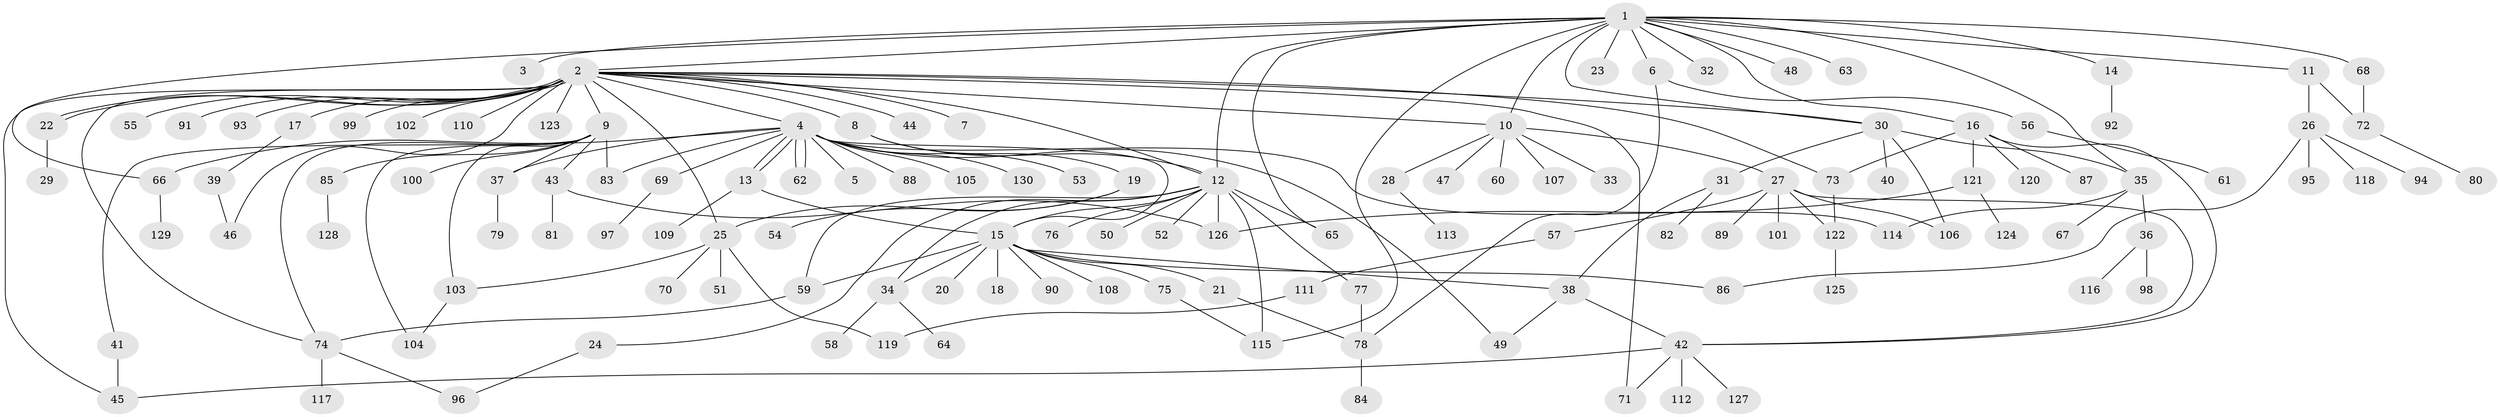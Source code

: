 // coarse degree distribution, {18: 0.01, 24: 0.01, 1: 0.53, 16: 0.01, 5: 0.06, 4: 0.04, 10: 0.01, 7: 0.02, 13: 0.01, 3: 0.08, 2: 0.2, 14: 0.01, 6: 0.01}
// Generated by graph-tools (version 1.1) at 2025/23/03/03/25 07:23:51]
// undirected, 130 vertices, 172 edges
graph export_dot {
graph [start="1"]
  node [color=gray90,style=filled];
  1;
  2;
  3;
  4;
  5;
  6;
  7;
  8;
  9;
  10;
  11;
  12;
  13;
  14;
  15;
  16;
  17;
  18;
  19;
  20;
  21;
  22;
  23;
  24;
  25;
  26;
  27;
  28;
  29;
  30;
  31;
  32;
  33;
  34;
  35;
  36;
  37;
  38;
  39;
  40;
  41;
  42;
  43;
  44;
  45;
  46;
  47;
  48;
  49;
  50;
  51;
  52;
  53;
  54;
  55;
  56;
  57;
  58;
  59;
  60;
  61;
  62;
  63;
  64;
  65;
  66;
  67;
  68;
  69;
  70;
  71;
  72;
  73;
  74;
  75;
  76;
  77;
  78;
  79;
  80;
  81;
  82;
  83;
  84;
  85;
  86;
  87;
  88;
  89;
  90;
  91;
  92;
  93;
  94;
  95;
  96;
  97;
  98;
  99;
  100;
  101;
  102;
  103;
  104;
  105;
  106;
  107;
  108;
  109;
  110;
  111;
  112;
  113;
  114;
  115;
  116;
  117;
  118;
  119;
  120;
  121;
  122;
  123;
  124;
  125;
  126;
  127;
  128;
  129;
  130;
  1 -- 2;
  1 -- 3;
  1 -- 6;
  1 -- 10;
  1 -- 11;
  1 -- 12;
  1 -- 14;
  1 -- 16;
  1 -- 23;
  1 -- 30;
  1 -- 32;
  1 -- 35;
  1 -- 48;
  1 -- 63;
  1 -- 65;
  1 -- 66;
  1 -- 68;
  1 -- 115;
  2 -- 4;
  2 -- 7;
  2 -- 8;
  2 -- 9;
  2 -- 10;
  2 -- 12;
  2 -- 17;
  2 -- 22;
  2 -- 22;
  2 -- 25;
  2 -- 30;
  2 -- 44;
  2 -- 45;
  2 -- 46;
  2 -- 55;
  2 -- 71;
  2 -- 73;
  2 -- 74;
  2 -- 91;
  2 -- 93;
  2 -- 99;
  2 -- 102;
  2 -- 110;
  2 -- 123;
  4 -- 5;
  4 -- 13;
  4 -- 13;
  4 -- 15;
  4 -- 37;
  4 -- 49;
  4 -- 53;
  4 -- 62;
  4 -- 62;
  4 -- 66;
  4 -- 69;
  4 -- 83;
  4 -- 88;
  4 -- 105;
  4 -- 114;
  4 -- 130;
  6 -- 56;
  6 -- 78;
  8 -- 12;
  8 -- 19;
  9 -- 37;
  9 -- 41;
  9 -- 43;
  9 -- 74;
  9 -- 83;
  9 -- 85;
  9 -- 100;
  9 -- 103;
  9 -- 104;
  10 -- 27;
  10 -- 28;
  10 -- 33;
  10 -- 47;
  10 -- 60;
  10 -- 107;
  11 -- 26;
  11 -- 72;
  12 -- 15;
  12 -- 24;
  12 -- 34;
  12 -- 50;
  12 -- 52;
  12 -- 59;
  12 -- 65;
  12 -- 76;
  12 -- 77;
  12 -- 115;
  12 -- 126;
  13 -- 15;
  13 -- 109;
  14 -- 92;
  15 -- 18;
  15 -- 20;
  15 -- 21;
  15 -- 34;
  15 -- 38;
  15 -- 59;
  15 -- 75;
  15 -- 86;
  15 -- 90;
  15 -- 108;
  16 -- 42;
  16 -- 73;
  16 -- 87;
  16 -- 120;
  16 -- 121;
  17 -- 39;
  19 -- 25;
  19 -- 54;
  21 -- 78;
  22 -- 29;
  24 -- 96;
  25 -- 51;
  25 -- 70;
  25 -- 103;
  25 -- 119;
  26 -- 86;
  26 -- 94;
  26 -- 95;
  26 -- 118;
  27 -- 42;
  27 -- 57;
  27 -- 89;
  27 -- 101;
  27 -- 106;
  27 -- 122;
  28 -- 113;
  30 -- 31;
  30 -- 35;
  30 -- 40;
  30 -- 106;
  31 -- 38;
  31 -- 82;
  34 -- 58;
  34 -- 64;
  35 -- 36;
  35 -- 67;
  35 -- 114;
  36 -- 98;
  36 -- 116;
  37 -- 79;
  38 -- 42;
  38 -- 49;
  39 -- 46;
  41 -- 45;
  42 -- 45;
  42 -- 71;
  42 -- 112;
  42 -- 127;
  43 -- 81;
  43 -- 126;
  56 -- 61;
  57 -- 111;
  59 -- 74;
  66 -- 129;
  68 -- 72;
  69 -- 97;
  72 -- 80;
  73 -- 122;
  74 -- 96;
  74 -- 117;
  75 -- 115;
  77 -- 78;
  78 -- 84;
  85 -- 128;
  103 -- 104;
  111 -- 119;
  121 -- 124;
  121 -- 126;
  122 -- 125;
}
